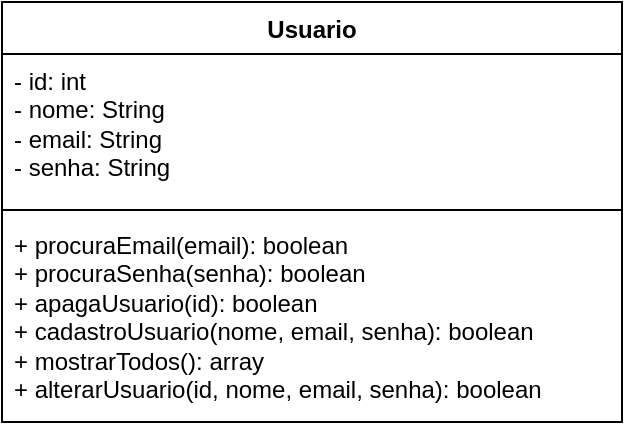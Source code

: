 <mxfile version="28.0.7">
  <diagram name="Página-1" id="MAmi3jmguOHZ1xV9FTHm">
    <mxGraphModel dx="570" dy="314" grid="1" gridSize="10" guides="1" tooltips="1" connect="1" arrows="1" fold="1" page="1" pageScale="1" pageWidth="827" pageHeight="1169" math="0" shadow="0">
      <root>
        <mxCell id="0" />
        <mxCell id="1" parent="0" />
        <mxCell id="cIjQumUh8ofwQ2Mrhnc8-1" value="Usuario" style="swimlane;fontStyle=1;align=center;verticalAlign=top;childLayout=stackLayout;horizontal=1;startSize=26;horizontalStack=0;resizeParent=1;resizeParentMax=0;resizeLast=0;collapsible=1;marginBottom=0;whiteSpace=wrap;html=1;" vertex="1" parent="1">
          <mxGeometry x="90" y="120" width="310" height="210" as="geometry">
            <mxRectangle x="90" y="120" width="80" height="30" as="alternateBounds" />
          </mxGeometry>
        </mxCell>
        <mxCell id="cIjQumUh8ofwQ2Mrhnc8-2" value="- id: int&lt;div&gt;- nome: String&lt;/div&gt;&lt;div&gt;- email: String&lt;/div&gt;&lt;div&gt;- senha: String&lt;/div&gt;" style="text;strokeColor=none;fillColor=none;align=left;verticalAlign=top;spacingLeft=4;spacingRight=4;overflow=hidden;rotatable=0;points=[[0,0.5],[1,0.5]];portConstraint=eastwest;whiteSpace=wrap;html=1;" vertex="1" parent="cIjQumUh8ofwQ2Mrhnc8-1">
          <mxGeometry y="26" width="310" height="74" as="geometry" />
        </mxCell>
        <mxCell id="cIjQumUh8ofwQ2Mrhnc8-3" value="" style="line;strokeWidth=1;fillColor=none;align=left;verticalAlign=middle;spacingTop=-1;spacingLeft=3;spacingRight=3;rotatable=0;labelPosition=right;points=[];portConstraint=eastwest;strokeColor=inherit;" vertex="1" parent="cIjQumUh8ofwQ2Mrhnc8-1">
          <mxGeometry y="100" width="310" height="8" as="geometry" />
        </mxCell>
        <mxCell id="cIjQumUh8ofwQ2Mrhnc8-4" value="+ procuraEmail(email): boolean&lt;div&gt;+ procuraSenha(senha): boolean&lt;/div&gt;&lt;div&gt;+ apagaUsuario(id): boolean&lt;/div&gt;&lt;div&gt;+ cadastroUsuario(nome, email, senha): boolean&lt;/div&gt;&lt;div&gt;+ mostrarTodos(): array&lt;/div&gt;&lt;div&gt;+ alterarUsuario(id, nome, email, senha): boolean&lt;/div&gt;" style="text;strokeColor=none;fillColor=none;align=left;verticalAlign=top;spacingLeft=4;spacingRight=4;overflow=hidden;rotatable=0;points=[[0,0.5],[1,0.5]];portConstraint=eastwest;whiteSpace=wrap;html=1;" vertex="1" parent="cIjQumUh8ofwQ2Mrhnc8-1">
          <mxGeometry y="108" width="310" height="102" as="geometry" />
        </mxCell>
      </root>
    </mxGraphModel>
  </diagram>
</mxfile>
